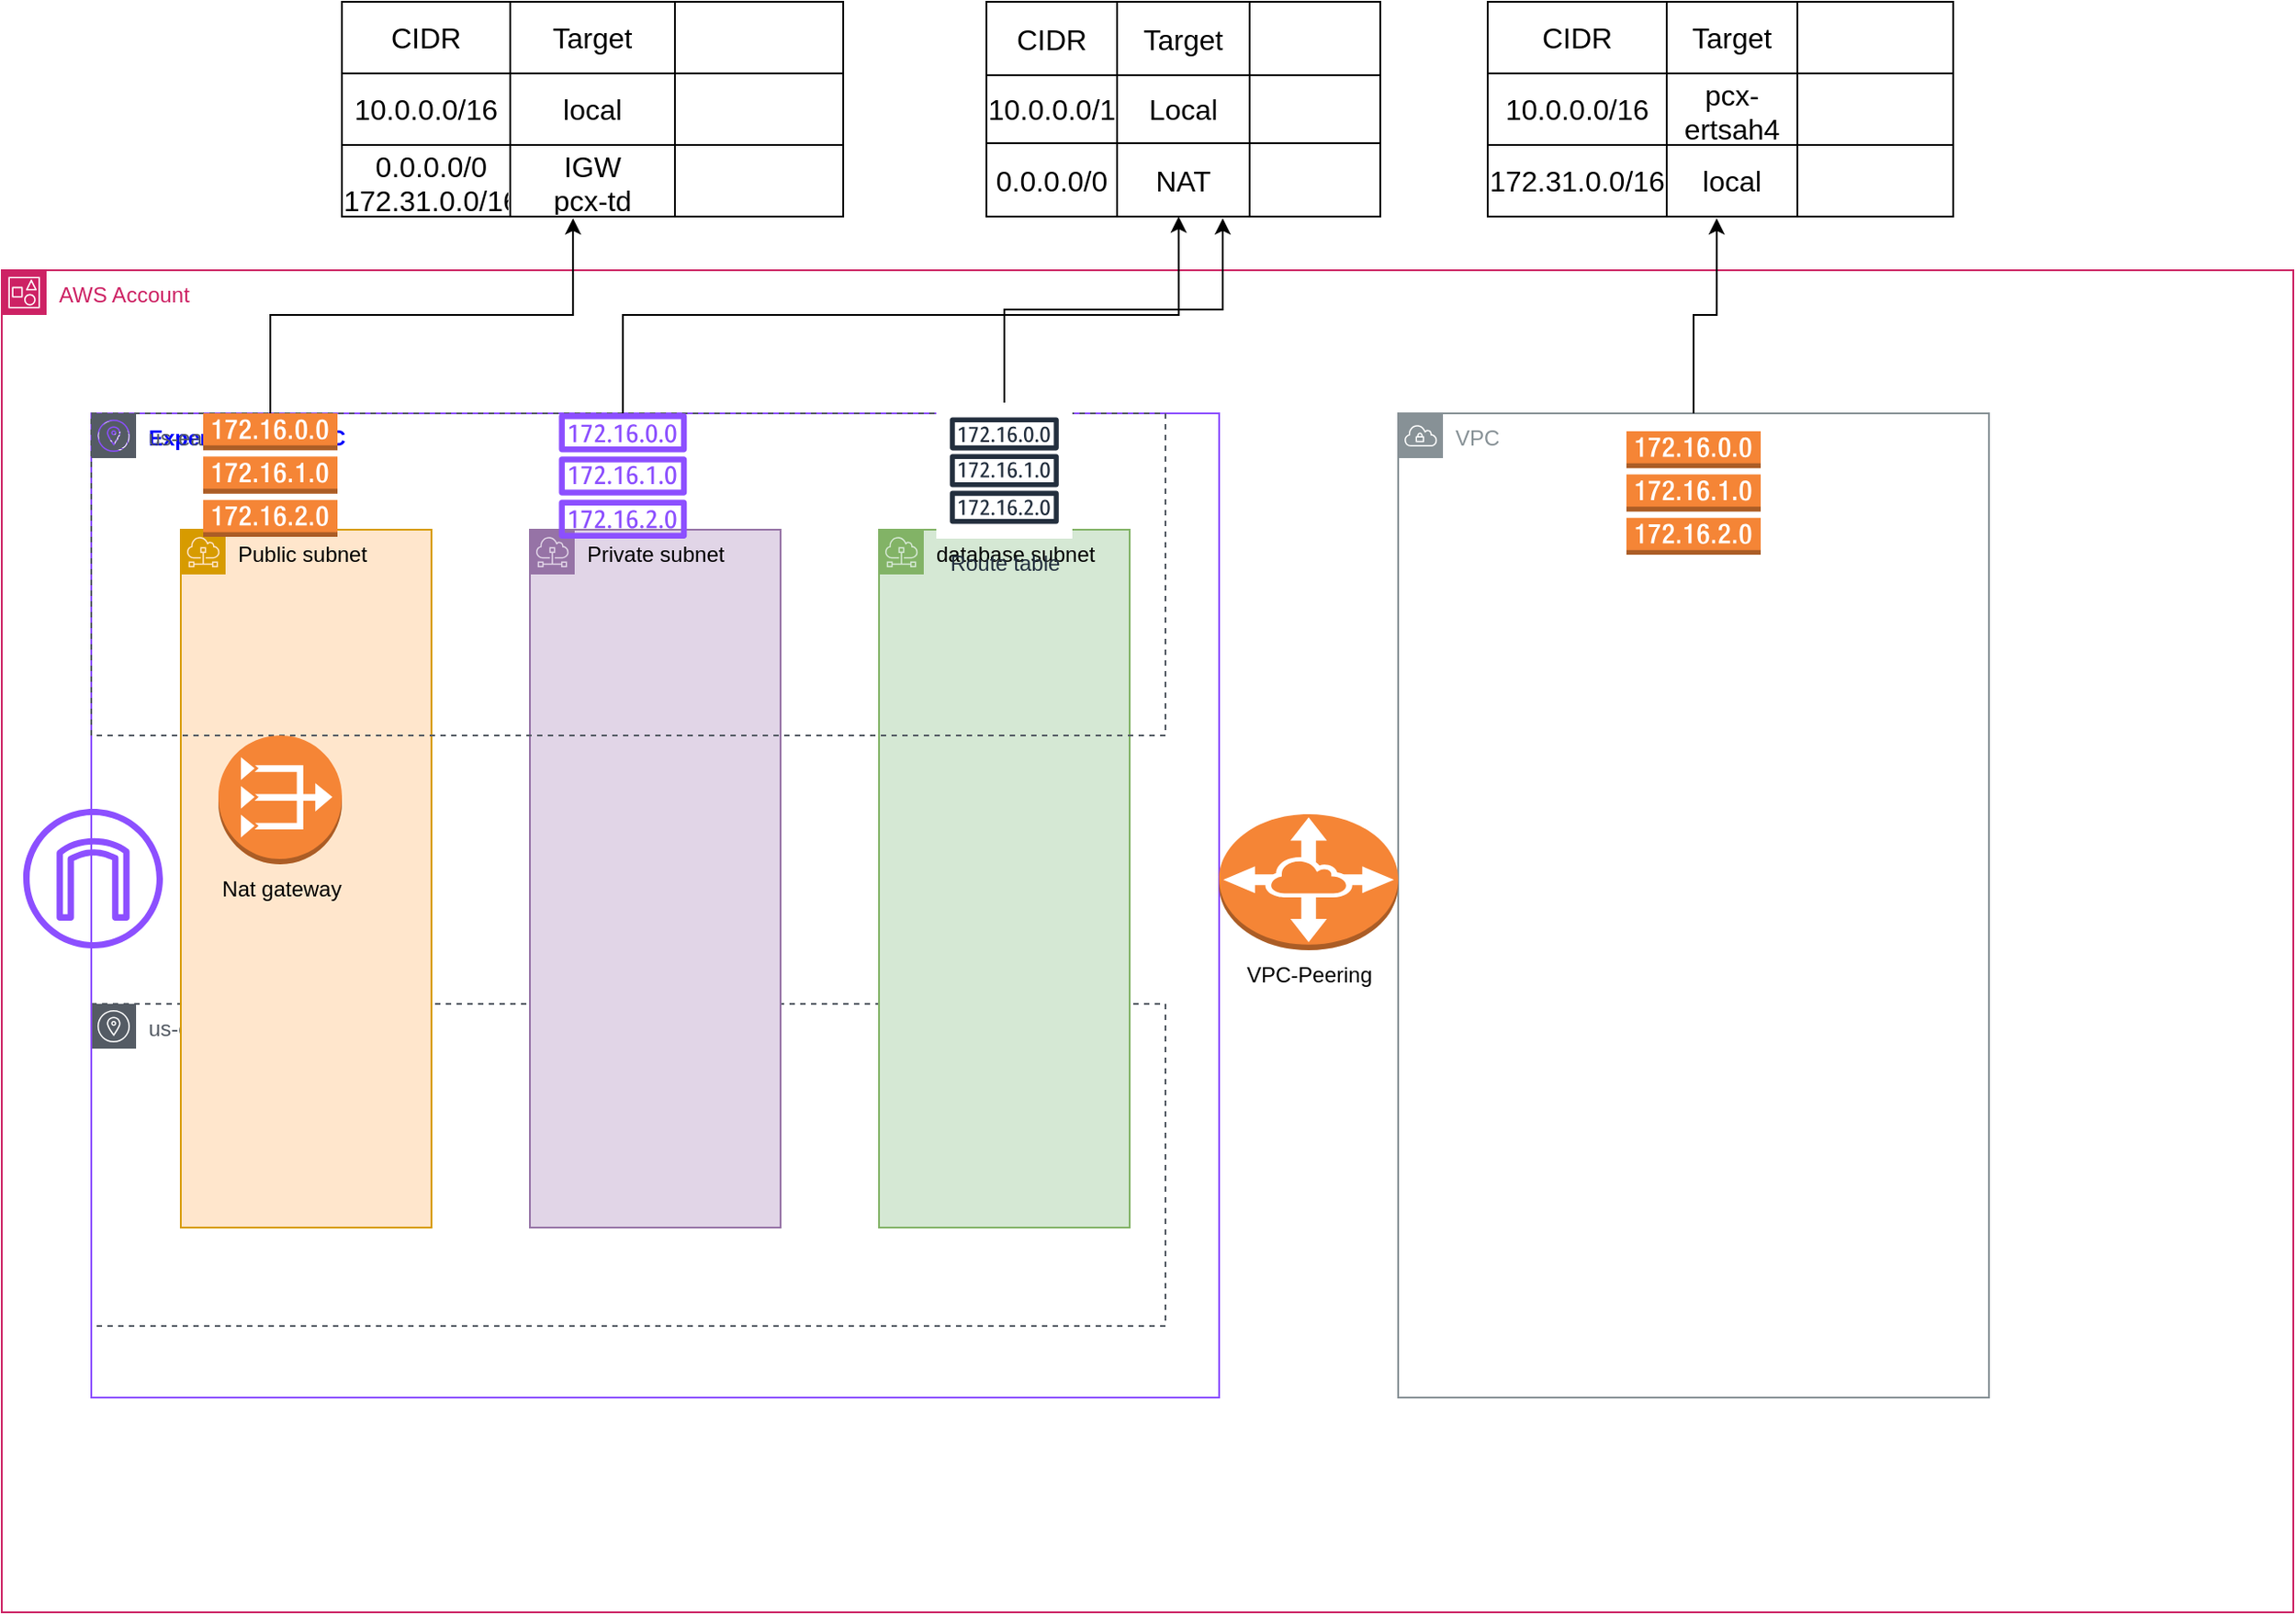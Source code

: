 <mxfile version="25.0.3">
  <diagram name="Page-1" id="GwVaYIs0e5d5LyxE89GE">
    <mxGraphModel dx="1730" dy="1568" grid="1" gridSize="10" guides="1" tooltips="1" connect="1" arrows="1" fold="1" page="1" pageScale="1" pageWidth="850" pageHeight="1100" math="0" shadow="0">
      <root>
        <mxCell id="0" />
        <mxCell id="1" parent="0" />
        <mxCell id="BMT0Aoc9nxbUwGId0PpE-1" value="AWS Account" style="points=[[0,0],[0.25,0],[0.5,0],[0.75,0],[1,0],[1,0.25],[1,0.5],[1,0.75],[1,1],[0.75,1],[0.5,1],[0.25,1],[0,1],[0,0.75],[0,0.5],[0,0.25]];outlineConnect=0;gradientColor=none;html=1;whiteSpace=wrap;fontSize=12;fontStyle=0;container=1;pointerEvents=0;collapsible=0;recursiveResize=0;shape=mxgraph.aws4.group;grIcon=mxgraph.aws4.group_account;strokeColor=#CD2264;fillColor=none;verticalAlign=top;align=left;spacingLeft=30;fontColor=#CD2264;dashed=0;" vertex="1" parent="1">
          <mxGeometry x="-80" y="-30" width="1280" height="750" as="geometry" />
        </mxCell>
        <mxCell id="BMT0Aoc9nxbUwGId0PpE-6" value="us-east-1b" style="sketch=0;outlineConnect=0;gradientColor=none;html=1;whiteSpace=wrap;fontSize=12;fontStyle=0;shape=mxgraph.aws4.group;grIcon=mxgraph.aws4.group_availability_zone;strokeColor=#545B64;fillColor=none;verticalAlign=top;align=left;spacingLeft=30;fontColor=#545B64;dashed=1;" vertex="1" parent="BMT0Aoc9nxbUwGId0PpE-1">
          <mxGeometry x="50" y="410" width="600" height="180" as="geometry" />
        </mxCell>
        <mxCell id="BMT0Aoc9nxbUwGId0PpE-2" value="&lt;b&gt;&lt;font color=&quot;#0000fa&quot;&gt;Expense Dev - VPC&lt;/font&gt;&lt;/b&gt;" style="points=[[0,0],[0.25,0],[0.5,0],[0.75,0],[1,0],[1,0.25],[1,0.5],[1,0.75],[1,1],[0.75,1],[0.5,1],[0.25,1],[0,1],[0,0.75],[0,0.5],[0,0.25]];outlineConnect=0;gradientColor=none;html=1;whiteSpace=wrap;fontSize=12;fontStyle=0;container=1;pointerEvents=0;collapsible=0;recursiveResize=0;shape=mxgraph.aws4.group;grIcon=mxgraph.aws4.group_vpc2;strokeColor=#8C4FFF;fillColor=none;verticalAlign=top;align=left;spacingLeft=30;fontColor=#AAB7B8;dashed=0;" vertex="1" parent="BMT0Aoc9nxbUwGId0PpE-1">
          <mxGeometry x="50" y="80" width="630" height="550" as="geometry" />
        </mxCell>
        <mxCell id="BMT0Aoc9nxbUwGId0PpE-8" value="Private subnet" style="sketch=0;outlineConnect=0;html=1;whiteSpace=wrap;fontSize=12;fontStyle=0;shape=mxgraph.aws4.group;grIcon=mxgraph.aws4.group_subnet;strokeColor=#9673a6;fillColor=#e1d5e7;verticalAlign=top;align=left;spacingLeft=30;dashed=0;" vertex="1" parent="BMT0Aoc9nxbUwGId0PpE-2">
          <mxGeometry x="245" y="65" width="140" height="390" as="geometry" />
        </mxCell>
        <mxCell id="BMT0Aoc9nxbUwGId0PpE-9" value="database subnet" style="sketch=0;outlineConnect=0;html=1;whiteSpace=wrap;fontSize=12;fontStyle=0;shape=mxgraph.aws4.group;grIcon=mxgraph.aws4.group_subnet;strokeColor=#82b366;fillColor=#d5e8d4;verticalAlign=top;align=left;spacingLeft=30;dashed=0;" vertex="1" parent="BMT0Aoc9nxbUwGId0PpE-1">
          <mxGeometry x="490" y="145" width="140" height="390" as="geometry" />
        </mxCell>
        <mxCell id="BMT0Aoc9nxbUwGId0PpE-7" value="Public subnet" style="sketch=0;outlineConnect=0;html=1;whiteSpace=wrap;fontSize=12;fontStyle=0;shape=mxgraph.aws4.group;grIcon=mxgraph.aws4.group_subnet;strokeColor=#d79b00;fillColor=#ffe6cc;verticalAlign=top;align=left;spacingLeft=30;dashed=0;" vertex="1" parent="BMT0Aoc9nxbUwGId0PpE-1">
          <mxGeometry x="100" y="145" width="140" height="390" as="geometry" />
        </mxCell>
        <mxCell id="BMT0Aoc9nxbUwGId0PpE-5" value="us-east-1a" style="sketch=0;outlineConnect=0;gradientColor=none;html=1;whiteSpace=wrap;fontSize=12;fontStyle=0;shape=mxgraph.aws4.group;grIcon=mxgraph.aws4.group_availability_zone;strokeColor=#545B64;fillColor=none;verticalAlign=top;align=left;spacingLeft=30;fontColor=#545B64;dashed=1;" vertex="1" parent="BMT0Aoc9nxbUwGId0PpE-1">
          <mxGeometry x="50" y="80" width="600" height="180" as="geometry" />
        </mxCell>
        <mxCell id="BMT0Aoc9nxbUwGId0PpE-10" value="" style="outlineConnect=0;dashed=0;verticalLabelPosition=bottom;verticalAlign=top;align=center;html=1;shape=mxgraph.aws3.route_table;fillColor=#F58536;gradientColor=none;" vertex="1" parent="BMT0Aoc9nxbUwGId0PpE-1">
          <mxGeometry x="112.5" y="80" width="75" height="69" as="geometry" />
        </mxCell>
        <mxCell id="BMT0Aoc9nxbUwGId0PpE-11" value="" style="sketch=0;outlineConnect=0;fontColor=#232F3E;gradientColor=none;fillColor=#8C4FFF;strokeColor=none;dashed=0;verticalLabelPosition=bottom;verticalAlign=top;align=center;html=1;fontSize=12;fontStyle=0;aspect=fixed;pointerEvents=1;shape=mxgraph.aws4.route_table;" vertex="1" parent="BMT0Aoc9nxbUwGId0PpE-1">
          <mxGeometry x="311" y="80" width="71.85" height="70" as="geometry" />
        </mxCell>
        <mxCell id="BMT0Aoc9nxbUwGId0PpE-12" value="Route table" style="sketch=0;outlineConnect=0;fontColor=#232F3E;gradientColor=none;strokeColor=#232F3E;fillColor=#ffffff;dashed=0;verticalLabelPosition=bottom;verticalAlign=top;align=center;html=1;fontSize=12;fontStyle=0;aspect=fixed;shape=mxgraph.aws4.resourceIcon;resIcon=mxgraph.aws4.route_table;" vertex="1" parent="BMT0Aoc9nxbUwGId0PpE-1">
          <mxGeometry x="522" y="74" width="76" height="76" as="geometry" />
        </mxCell>
        <mxCell id="BMT0Aoc9nxbUwGId0PpE-84" value="VPC" style="sketch=0;outlineConnect=0;gradientColor=none;html=1;whiteSpace=wrap;fontSize=12;fontStyle=0;shape=mxgraph.aws4.group;grIcon=mxgraph.aws4.group_vpc;strokeColor=#879196;fillColor=none;verticalAlign=top;align=left;spacingLeft=30;fontColor=#879196;dashed=0;" vertex="1" parent="BMT0Aoc9nxbUwGId0PpE-1">
          <mxGeometry x="780" y="80" width="330" height="550" as="geometry" />
        </mxCell>
        <mxCell id="BMT0Aoc9nxbUwGId0PpE-85" value="VPC-Peering" style="outlineConnect=0;dashed=0;verticalLabelPosition=bottom;verticalAlign=top;align=center;html=1;shape=mxgraph.aws3.vpc_peering;fillColor=#F58536;gradientColor=none;" vertex="1" parent="BMT0Aoc9nxbUwGId0PpE-1">
          <mxGeometry x="680" y="304" width="100" height="76" as="geometry" />
        </mxCell>
        <mxCell id="BMT0Aoc9nxbUwGId0PpE-86" value="" style="sketch=0;outlineConnect=0;fontColor=#232F3E;gradientColor=none;fillColor=#8C4FFF;strokeColor=none;dashed=0;verticalLabelPosition=bottom;verticalAlign=top;align=center;html=1;fontSize=12;fontStyle=0;aspect=fixed;pointerEvents=1;shape=mxgraph.aws4.internet_gateway;" vertex="1" parent="BMT0Aoc9nxbUwGId0PpE-1">
          <mxGeometry x="12" y="301" width="78" height="78" as="geometry" />
        </mxCell>
        <mxCell id="BMT0Aoc9nxbUwGId0PpE-87" value="Nat gateway" style="outlineConnect=0;dashed=0;verticalLabelPosition=bottom;verticalAlign=top;align=center;html=1;shape=mxgraph.aws3.vpc_nat_gateway;fillColor=#F58536;gradientColor=none;" vertex="1" parent="BMT0Aoc9nxbUwGId0PpE-1">
          <mxGeometry x="121" y="260" width="69" height="72" as="geometry" />
        </mxCell>
        <mxCell id="BMT0Aoc9nxbUwGId0PpE-89" value="" style="outlineConnect=0;dashed=0;verticalLabelPosition=bottom;verticalAlign=top;align=center;html=1;shape=mxgraph.aws3.route_table;fillColor=#F58536;gradientColor=none;" vertex="1" parent="BMT0Aoc9nxbUwGId0PpE-1">
          <mxGeometry x="907.5" y="90" width="75" height="69" as="geometry" />
        </mxCell>
        <mxCell id="BMT0Aoc9nxbUwGId0PpE-54" value="" style="shape=table;startSize=0;container=1;collapsible=0;childLayout=tableLayout;fontSize=16;" vertex="1" parent="1">
          <mxGeometry x="110" y="-180" width="280" height="120" as="geometry" />
        </mxCell>
        <mxCell id="BMT0Aoc9nxbUwGId0PpE-55" value="" style="shape=tableRow;horizontal=0;startSize=0;swimlaneHead=0;swimlaneBody=0;strokeColor=inherit;top=0;left=0;bottom=0;right=0;collapsible=0;dropTarget=0;fillColor=none;points=[[0,0.5],[1,0.5]];portConstraint=eastwest;fontSize=16;" vertex="1" parent="BMT0Aoc9nxbUwGId0PpE-54">
          <mxGeometry width="280" height="40" as="geometry" />
        </mxCell>
        <mxCell id="BMT0Aoc9nxbUwGId0PpE-56" value="CIDR" style="shape=partialRectangle;html=1;whiteSpace=wrap;connectable=0;strokeColor=inherit;overflow=hidden;fillColor=none;top=0;left=0;bottom=0;right=0;pointerEvents=1;fontSize=16;" vertex="1" parent="BMT0Aoc9nxbUwGId0PpE-55">
          <mxGeometry width="94" height="40" as="geometry">
            <mxRectangle width="94" height="40" as="alternateBounds" />
          </mxGeometry>
        </mxCell>
        <mxCell id="BMT0Aoc9nxbUwGId0PpE-57" value="Target" style="shape=partialRectangle;html=1;whiteSpace=wrap;connectable=0;strokeColor=inherit;overflow=hidden;fillColor=none;top=0;left=0;bottom=0;right=0;pointerEvents=1;fontSize=16;" vertex="1" parent="BMT0Aoc9nxbUwGId0PpE-55">
          <mxGeometry x="94" width="92" height="40" as="geometry">
            <mxRectangle width="92" height="40" as="alternateBounds" />
          </mxGeometry>
        </mxCell>
        <mxCell id="BMT0Aoc9nxbUwGId0PpE-58" value="" style="shape=partialRectangle;html=1;whiteSpace=wrap;connectable=0;strokeColor=inherit;overflow=hidden;fillColor=none;top=0;left=0;bottom=0;right=0;pointerEvents=1;fontSize=16;" vertex="1" parent="BMT0Aoc9nxbUwGId0PpE-55">
          <mxGeometry x="186" width="94" height="40" as="geometry">
            <mxRectangle width="94" height="40" as="alternateBounds" />
          </mxGeometry>
        </mxCell>
        <mxCell id="BMT0Aoc9nxbUwGId0PpE-59" value="" style="shape=tableRow;horizontal=0;startSize=0;swimlaneHead=0;swimlaneBody=0;strokeColor=inherit;top=0;left=0;bottom=0;right=0;collapsible=0;dropTarget=0;fillColor=none;points=[[0,0.5],[1,0.5]];portConstraint=eastwest;fontSize=16;" vertex="1" parent="BMT0Aoc9nxbUwGId0PpE-54">
          <mxGeometry y="40" width="280" height="40" as="geometry" />
        </mxCell>
        <mxCell id="BMT0Aoc9nxbUwGId0PpE-60" value="10.0.0.0/16" style="shape=partialRectangle;html=1;whiteSpace=wrap;connectable=0;strokeColor=inherit;overflow=hidden;fillColor=none;top=0;left=0;bottom=0;right=0;pointerEvents=1;fontSize=16;" vertex="1" parent="BMT0Aoc9nxbUwGId0PpE-59">
          <mxGeometry width="94" height="40" as="geometry">
            <mxRectangle width="94" height="40" as="alternateBounds" />
          </mxGeometry>
        </mxCell>
        <mxCell id="BMT0Aoc9nxbUwGId0PpE-61" value="local" style="shape=partialRectangle;html=1;whiteSpace=wrap;connectable=0;strokeColor=inherit;overflow=hidden;fillColor=none;top=0;left=0;bottom=0;right=0;pointerEvents=1;fontSize=16;" vertex="1" parent="BMT0Aoc9nxbUwGId0PpE-59">
          <mxGeometry x="94" width="92" height="40" as="geometry">
            <mxRectangle width="92" height="40" as="alternateBounds" />
          </mxGeometry>
        </mxCell>
        <mxCell id="BMT0Aoc9nxbUwGId0PpE-62" value="" style="shape=partialRectangle;html=1;whiteSpace=wrap;connectable=0;strokeColor=inherit;overflow=hidden;fillColor=none;top=0;left=0;bottom=0;right=0;pointerEvents=1;fontSize=16;" vertex="1" parent="BMT0Aoc9nxbUwGId0PpE-59">
          <mxGeometry x="186" width="94" height="40" as="geometry">
            <mxRectangle width="94" height="40" as="alternateBounds" />
          </mxGeometry>
        </mxCell>
        <mxCell id="BMT0Aoc9nxbUwGId0PpE-63" value="" style="shape=tableRow;horizontal=0;startSize=0;swimlaneHead=0;swimlaneBody=0;strokeColor=inherit;top=0;left=0;bottom=0;right=0;collapsible=0;dropTarget=0;fillColor=none;points=[[0,0.5],[1,0.5]];portConstraint=eastwest;fontSize=16;" vertex="1" parent="BMT0Aoc9nxbUwGId0PpE-54">
          <mxGeometry y="80" width="280" height="40" as="geometry" />
        </mxCell>
        <mxCell id="BMT0Aoc9nxbUwGId0PpE-64" value="0.0.0.0/0&lt;div&gt;172.31.0.0/16&lt;/div&gt;" style="shape=partialRectangle;html=1;whiteSpace=wrap;connectable=0;strokeColor=inherit;overflow=hidden;fillColor=none;top=0;left=0;bottom=0;right=0;pointerEvents=1;fontSize=16;" vertex="1" parent="BMT0Aoc9nxbUwGId0PpE-63">
          <mxGeometry width="94" height="40" as="geometry">
            <mxRectangle width="94" height="40" as="alternateBounds" />
          </mxGeometry>
        </mxCell>
        <mxCell id="BMT0Aoc9nxbUwGId0PpE-65" value="IGW&lt;div&gt;pcx-td&lt;/div&gt;" style="shape=partialRectangle;html=1;whiteSpace=wrap;connectable=0;strokeColor=inherit;overflow=hidden;fillColor=none;top=0;left=0;bottom=0;right=0;pointerEvents=1;fontSize=16;" vertex="1" parent="BMT0Aoc9nxbUwGId0PpE-63">
          <mxGeometry x="94" width="92" height="40" as="geometry">
            <mxRectangle width="92" height="40" as="alternateBounds" />
          </mxGeometry>
        </mxCell>
        <mxCell id="BMT0Aoc9nxbUwGId0PpE-66" value="" style="shape=partialRectangle;html=1;whiteSpace=wrap;connectable=0;strokeColor=inherit;overflow=hidden;fillColor=none;top=0;left=0;bottom=0;right=0;pointerEvents=1;fontSize=16;" vertex="1" parent="BMT0Aoc9nxbUwGId0PpE-63">
          <mxGeometry x="186" width="94" height="40" as="geometry">
            <mxRectangle width="94" height="40" as="alternateBounds" />
          </mxGeometry>
        </mxCell>
        <mxCell id="BMT0Aoc9nxbUwGId0PpE-67" value="" style="shape=table;startSize=0;container=1;collapsible=0;childLayout=tableLayout;fontSize=16;" vertex="1" parent="1">
          <mxGeometry x="470" y="-180" width="220" height="120" as="geometry" />
        </mxCell>
        <mxCell id="BMT0Aoc9nxbUwGId0PpE-68" value="" style="shape=tableRow;horizontal=0;startSize=0;swimlaneHead=0;swimlaneBody=0;strokeColor=inherit;top=0;left=0;bottom=0;right=0;collapsible=0;dropTarget=0;fillColor=none;points=[[0,0.5],[1,0.5]];portConstraint=eastwest;fontSize=16;" vertex="1" parent="BMT0Aoc9nxbUwGId0PpE-67">
          <mxGeometry width="220" height="41" as="geometry" />
        </mxCell>
        <mxCell id="BMT0Aoc9nxbUwGId0PpE-69" value="CIDR" style="shape=partialRectangle;html=1;whiteSpace=wrap;connectable=0;strokeColor=inherit;overflow=hidden;fillColor=none;top=0;left=0;bottom=0;right=0;pointerEvents=1;fontSize=16;" vertex="1" parent="BMT0Aoc9nxbUwGId0PpE-68">
          <mxGeometry width="73" height="41" as="geometry">
            <mxRectangle width="73" height="41" as="alternateBounds" />
          </mxGeometry>
        </mxCell>
        <mxCell id="BMT0Aoc9nxbUwGId0PpE-70" value="Target" style="shape=partialRectangle;html=1;whiteSpace=wrap;connectable=0;strokeColor=inherit;overflow=hidden;fillColor=none;top=0;left=0;bottom=0;right=0;pointerEvents=1;fontSize=16;" vertex="1" parent="BMT0Aoc9nxbUwGId0PpE-68">
          <mxGeometry x="73" width="74" height="41" as="geometry">
            <mxRectangle width="74" height="41" as="alternateBounds" />
          </mxGeometry>
        </mxCell>
        <mxCell id="BMT0Aoc9nxbUwGId0PpE-71" value="" style="shape=partialRectangle;html=1;whiteSpace=wrap;connectable=0;strokeColor=inherit;overflow=hidden;fillColor=none;top=0;left=0;bottom=0;right=0;pointerEvents=1;fontSize=16;" vertex="1" parent="BMT0Aoc9nxbUwGId0PpE-68">
          <mxGeometry x="147" width="73" height="41" as="geometry">
            <mxRectangle width="73" height="41" as="alternateBounds" />
          </mxGeometry>
        </mxCell>
        <mxCell id="BMT0Aoc9nxbUwGId0PpE-72" value="" style="shape=tableRow;horizontal=0;startSize=0;swimlaneHead=0;swimlaneBody=0;strokeColor=inherit;top=0;left=0;bottom=0;right=0;collapsible=0;dropTarget=0;fillColor=none;points=[[0,0.5],[1,0.5]];portConstraint=eastwest;fontSize=16;" vertex="1" parent="BMT0Aoc9nxbUwGId0PpE-67">
          <mxGeometry y="41" width="220" height="38" as="geometry" />
        </mxCell>
        <mxCell id="BMT0Aoc9nxbUwGId0PpE-73" value="10.0.0.0/16" style="shape=partialRectangle;html=1;whiteSpace=wrap;connectable=0;strokeColor=inherit;overflow=hidden;fillColor=none;top=0;left=0;bottom=0;right=0;pointerEvents=1;fontSize=16;" vertex="1" parent="BMT0Aoc9nxbUwGId0PpE-72">
          <mxGeometry width="73" height="38" as="geometry">
            <mxRectangle width="73" height="38" as="alternateBounds" />
          </mxGeometry>
        </mxCell>
        <mxCell id="BMT0Aoc9nxbUwGId0PpE-74" value="Local" style="shape=partialRectangle;html=1;whiteSpace=wrap;connectable=0;strokeColor=inherit;overflow=hidden;fillColor=none;top=0;left=0;bottom=0;right=0;pointerEvents=1;fontSize=16;" vertex="1" parent="BMT0Aoc9nxbUwGId0PpE-72">
          <mxGeometry x="73" width="74" height="38" as="geometry">
            <mxRectangle width="74" height="38" as="alternateBounds" />
          </mxGeometry>
        </mxCell>
        <mxCell id="BMT0Aoc9nxbUwGId0PpE-75" value="" style="shape=partialRectangle;html=1;whiteSpace=wrap;connectable=0;strokeColor=inherit;overflow=hidden;fillColor=none;top=0;left=0;bottom=0;right=0;pointerEvents=1;fontSize=16;" vertex="1" parent="BMT0Aoc9nxbUwGId0PpE-72">
          <mxGeometry x="147" width="73" height="38" as="geometry">
            <mxRectangle width="73" height="38" as="alternateBounds" />
          </mxGeometry>
        </mxCell>
        <mxCell id="BMT0Aoc9nxbUwGId0PpE-76" value="" style="shape=tableRow;horizontal=0;startSize=0;swimlaneHead=0;swimlaneBody=0;strokeColor=inherit;top=0;left=0;bottom=0;right=0;collapsible=0;dropTarget=0;fillColor=none;points=[[0,0.5],[1,0.5]];portConstraint=eastwest;fontSize=16;" vertex="1" parent="BMT0Aoc9nxbUwGId0PpE-67">
          <mxGeometry y="79" width="220" height="41" as="geometry" />
        </mxCell>
        <mxCell id="BMT0Aoc9nxbUwGId0PpE-77" value="0.0.0.0/0" style="shape=partialRectangle;html=1;whiteSpace=wrap;connectable=0;strokeColor=inherit;overflow=hidden;fillColor=none;top=0;left=0;bottom=0;right=0;pointerEvents=1;fontSize=16;" vertex="1" parent="BMT0Aoc9nxbUwGId0PpE-76">
          <mxGeometry width="73" height="41" as="geometry">
            <mxRectangle width="73" height="41" as="alternateBounds" />
          </mxGeometry>
        </mxCell>
        <mxCell id="BMT0Aoc9nxbUwGId0PpE-78" value="NAT" style="shape=partialRectangle;html=1;whiteSpace=wrap;connectable=0;strokeColor=inherit;overflow=hidden;fillColor=none;top=0;left=0;bottom=0;right=0;pointerEvents=1;fontSize=16;" vertex="1" parent="BMT0Aoc9nxbUwGId0PpE-76">
          <mxGeometry x="73" width="74" height="41" as="geometry">
            <mxRectangle width="74" height="41" as="alternateBounds" />
          </mxGeometry>
        </mxCell>
        <mxCell id="BMT0Aoc9nxbUwGId0PpE-79" value="" style="shape=partialRectangle;html=1;whiteSpace=wrap;connectable=0;strokeColor=inherit;overflow=hidden;fillColor=none;top=0;left=0;bottom=0;right=0;pointerEvents=1;fontSize=16;" vertex="1" parent="BMT0Aoc9nxbUwGId0PpE-76">
          <mxGeometry x="147" width="73" height="41" as="geometry">
            <mxRectangle width="73" height="41" as="alternateBounds" />
          </mxGeometry>
        </mxCell>
        <mxCell id="BMT0Aoc9nxbUwGId0PpE-80" style="edgeStyle=orthogonalEdgeStyle;rounded=0;orthogonalLoop=1;jettySize=auto;html=1;entryX=0.461;entryY=1.025;entryDx=0;entryDy=0;entryPerimeter=0;" edge="1" parent="1" source="BMT0Aoc9nxbUwGId0PpE-10" target="BMT0Aoc9nxbUwGId0PpE-63">
          <mxGeometry relative="1" as="geometry" />
        </mxCell>
        <mxCell id="BMT0Aoc9nxbUwGId0PpE-81" style="edgeStyle=orthogonalEdgeStyle;rounded=0;orthogonalLoop=1;jettySize=auto;html=1;entryX=0.488;entryY=1;entryDx=0;entryDy=0;entryPerimeter=0;" edge="1" parent="1" source="BMT0Aoc9nxbUwGId0PpE-11" target="BMT0Aoc9nxbUwGId0PpE-76">
          <mxGeometry relative="1" as="geometry" />
        </mxCell>
        <mxCell id="BMT0Aoc9nxbUwGId0PpE-83" style="edgeStyle=orthogonalEdgeStyle;rounded=0;orthogonalLoop=1;jettySize=auto;html=1;entryX=0.6;entryY=1.025;entryDx=0;entryDy=0;entryPerimeter=0;" edge="1" parent="1" source="BMT0Aoc9nxbUwGId0PpE-12" target="BMT0Aoc9nxbUwGId0PpE-76">
          <mxGeometry relative="1" as="geometry" />
        </mxCell>
        <mxCell id="BMT0Aoc9nxbUwGId0PpE-103" value="" style="shape=table;startSize=0;container=1;collapsible=0;childLayout=tableLayout;fontSize=16;" vertex="1" parent="1">
          <mxGeometry x="750" y="-180" width="260" height="120" as="geometry" />
        </mxCell>
        <mxCell id="BMT0Aoc9nxbUwGId0PpE-104" value="" style="shape=tableRow;horizontal=0;startSize=0;swimlaneHead=0;swimlaneBody=0;strokeColor=inherit;top=0;left=0;bottom=0;right=0;collapsible=0;dropTarget=0;fillColor=none;points=[[0,0.5],[1,0.5]];portConstraint=eastwest;fontSize=16;" vertex="1" parent="BMT0Aoc9nxbUwGId0PpE-103">
          <mxGeometry width="260" height="40" as="geometry" />
        </mxCell>
        <mxCell id="BMT0Aoc9nxbUwGId0PpE-105" value="CIDR" style="shape=partialRectangle;html=1;whiteSpace=wrap;connectable=0;strokeColor=inherit;overflow=hidden;fillColor=none;top=0;left=0;bottom=0;right=0;pointerEvents=1;fontSize=16;" vertex="1" parent="BMT0Aoc9nxbUwGId0PpE-104">
          <mxGeometry width="100" height="40" as="geometry">
            <mxRectangle width="100" height="40" as="alternateBounds" />
          </mxGeometry>
        </mxCell>
        <mxCell id="BMT0Aoc9nxbUwGId0PpE-106" value="Target" style="shape=partialRectangle;html=1;whiteSpace=wrap;connectable=0;strokeColor=inherit;overflow=hidden;fillColor=none;top=0;left=0;bottom=0;right=0;pointerEvents=1;fontSize=16;" vertex="1" parent="BMT0Aoc9nxbUwGId0PpE-104">
          <mxGeometry x="100" width="73" height="40" as="geometry">
            <mxRectangle width="73" height="40" as="alternateBounds" />
          </mxGeometry>
        </mxCell>
        <mxCell id="BMT0Aoc9nxbUwGId0PpE-107" value="" style="shape=partialRectangle;html=1;whiteSpace=wrap;connectable=0;strokeColor=inherit;overflow=hidden;fillColor=none;top=0;left=0;bottom=0;right=0;pointerEvents=1;fontSize=16;" vertex="1" parent="BMT0Aoc9nxbUwGId0PpE-104">
          <mxGeometry x="173" width="87" height="40" as="geometry">
            <mxRectangle width="87" height="40" as="alternateBounds" />
          </mxGeometry>
        </mxCell>
        <mxCell id="BMT0Aoc9nxbUwGId0PpE-108" value="" style="shape=tableRow;horizontal=0;startSize=0;swimlaneHead=0;swimlaneBody=0;strokeColor=inherit;top=0;left=0;bottom=0;right=0;collapsible=0;dropTarget=0;fillColor=none;points=[[0,0.5],[1,0.5]];portConstraint=eastwest;fontSize=16;" vertex="1" parent="BMT0Aoc9nxbUwGId0PpE-103">
          <mxGeometry y="40" width="260" height="40" as="geometry" />
        </mxCell>
        <mxCell id="BMT0Aoc9nxbUwGId0PpE-109" value="10.0.0.0/16" style="shape=partialRectangle;html=1;whiteSpace=wrap;connectable=0;strokeColor=inherit;overflow=hidden;fillColor=none;top=0;left=0;bottom=0;right=0;pointerEvents=1;fontSize=16;" vertex="1" parent="BMT0Aoc9nxbUwGId0PpE-108">
          <mxGeometry width="100" height="40" as="geometry">
            <mxRectangle width="100" height="40" as="alternateBounds" />
          </mxGeometry>
        </mxCell>
        <mxCell id="BMT0Aoc9nxbUwGId0PpE-110" value="pcx-ertsah4" style="shape=partialRectangle;html=1;whiteSpace=wrap;connectable=0;strokeColor=inherit;overflow=hidden;fillColor=none;top=0;left=0;bottom=0;right=0;pointerEvents=1;fontSize=16;" vertex="1" parent="BMT0Aoc9nxbUwGId0PpE-108">
          <mxGeometry x="100" width="73" height="40" as="geometry">
            <mxRectangle width="73" height="40" as="alternateBounds" />
          </mxGeometry>
        </mxCell>
        <mxCell id="BMT0Aoc9nxbUwGId0PpE-111" value="" style="shape=partialRectangle;html=1;whiteSpace=wrap;connectable=0;strokeColor=inherit;overflow=hidden;fillColor=none;top=0;left=0;bottom=0;right=0;pointerEvents=1;fontSize=16;" vertex="1" parent="BMT0Aoc9nxbUwGId0PpE-108">
          <mxGeometry x="173" width="87" height="40" as="geometry">
            <mxRectangle width="87" height="40" as="alternateBounds" />
          </mxGeometry>
        </mxCell>
        <mxCell id="BMT0Aoc9nxbUwGId0PpE-112" value="" style="shape=tableRow;horizontal=0;startSize=0;swimlaneHead=0;swimlaneBody=0;strokeColor=inherit;top=0;left=0;bottom=0;right=0;collapsible=0;dropTarget=0;fillColor=none;points=[[0,0.5],[1,0.5]];portConstraint=eastwest;fontSize=16;" vertex="1" parent="BMT0Aoc9nxbUwGId0PpE-103">
          <mxGeometry y="80" width="260" height="40" as="geometry" />
        </mxCell>
        <mxCell id="BMT0Aoc9nxbUwGId0PpE-113" value="172.31.0.0/16" style="shape=partialRectangle;html=1;whiteSpace=wrap;connectable=0;strokeColor=inherit;overflow=hidden;fillColor=none;top=0;left=0;bottom=0;right=0;pointerEvents=1;fontSize=16;" vertex="1" parent="BMT0Aoc9nxbUwGId0PpE-112">
          <mxGeometry width="100" height="40" as="geometry">
            <mxRectangle width="100" height="40" as="alternateBounds" />
          </mxGeometry>
        </mxCell>
        <mxCell id="BMT0Aoc9nxbUwGId0PpE-114" value="local" style="shape=partialRectangle;html=1;whiteSpace=wrap;connectable=0;strokeColor=inherit;overflow=hidden;fillColor=none;top=0;left=0;bottom=0;right=0;pointerEvents=1;fontSize=16;" vertex="1" parent="BMT0Aoc9nxbUwGId0PpE-112">
          <mxGeometry x="100" width="73" height="40" as="geometry">
            <mxRectangle width="73" height="40" as="alternateBounds" />
          </mxGeometry>
        </mxCell>
        <mxCell id="BMT0Aoc9nxbUwGId0PpE-115" value="" style="shape=partialRectangle;html=1;whiteSpace=wrap;connectable=0;strokeColor=inherit;overflow=hidden;fillColor=none;top=0;left=0;bottom=0;right=0;pointerEvents=1;fontSize=16;" vertex="1" parent="BMT0Aoc9nxbUwGId0PpE-112">
          <mxGeometry x="173" width="87" height="40" as="geometry">
            <mxRectangle width="87" height="40" as="alternateBounds" />
          </mxGeometry>
        </mxCell>
        <mxCell id="BMT0Aoc9nxbUwGId0PpE-120" style="edgeStyle=orthogonalEdgeStyle;rounded=0;orthogonalLoop=1;jettySize=auto;html=1;entryX=0.492;entryY=1.025;entryDx=0;entryDy=0;entryPerimeter=0;" edge="1" parent="1" source="BMT0Aoc9nxbUwGId0PpE-84" target="BMT0Aoc9nxbUwGId0PpE-112">
          <mxGeometry relative="1" as="geometry" />
        </mxCell>
      </root>
    </mxGraphModel>
  </diagram>
</mxfile>
